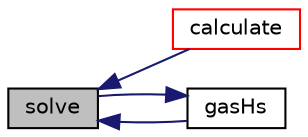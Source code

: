 digraph "solve"
{
  bgcolor="transparent";
  edge [fontname="Helvetica",fontsize="10",labelfontname="Helvetica",labelfontsize="10"];
  node [fontname="Helvetica",fontsize="10",shape=record];
  rankdir="LR";
  Node1 [label="solve",height=0.2,width=0.4,color="black", fillcolor="grey75", style="filled", fontcolor="black"];
  Node1 -> Node2 [dir="back",color="midnightblue",fontsize="10",style="solid",fontname="Helvetica"];
  Node2 [label="calculate",height=0.2,width=0.4,color="red",URL="$a02097.html#afe1d8348c24e6589bc7c0b3f689316a7",tooltip="Calculates the reaction rates. "];
  Node1 -> Node3 [dir="back",color="midnightblue",fontsize="10",style="solid",fontname="Helvetica"];
  Node3 [label="gasHs",height=0.2,width=0.4,color="black",URL="$a02097.html#a07dd14041ea939a1108d944b57307cca",tooltip="Return sensible enthalpy for gas i [J/Kg]. "];
  Node3 -> Node1 [dir="back",color="midnightblue",fontsize="10",style="solid",fontname="Helvetica"];
}
